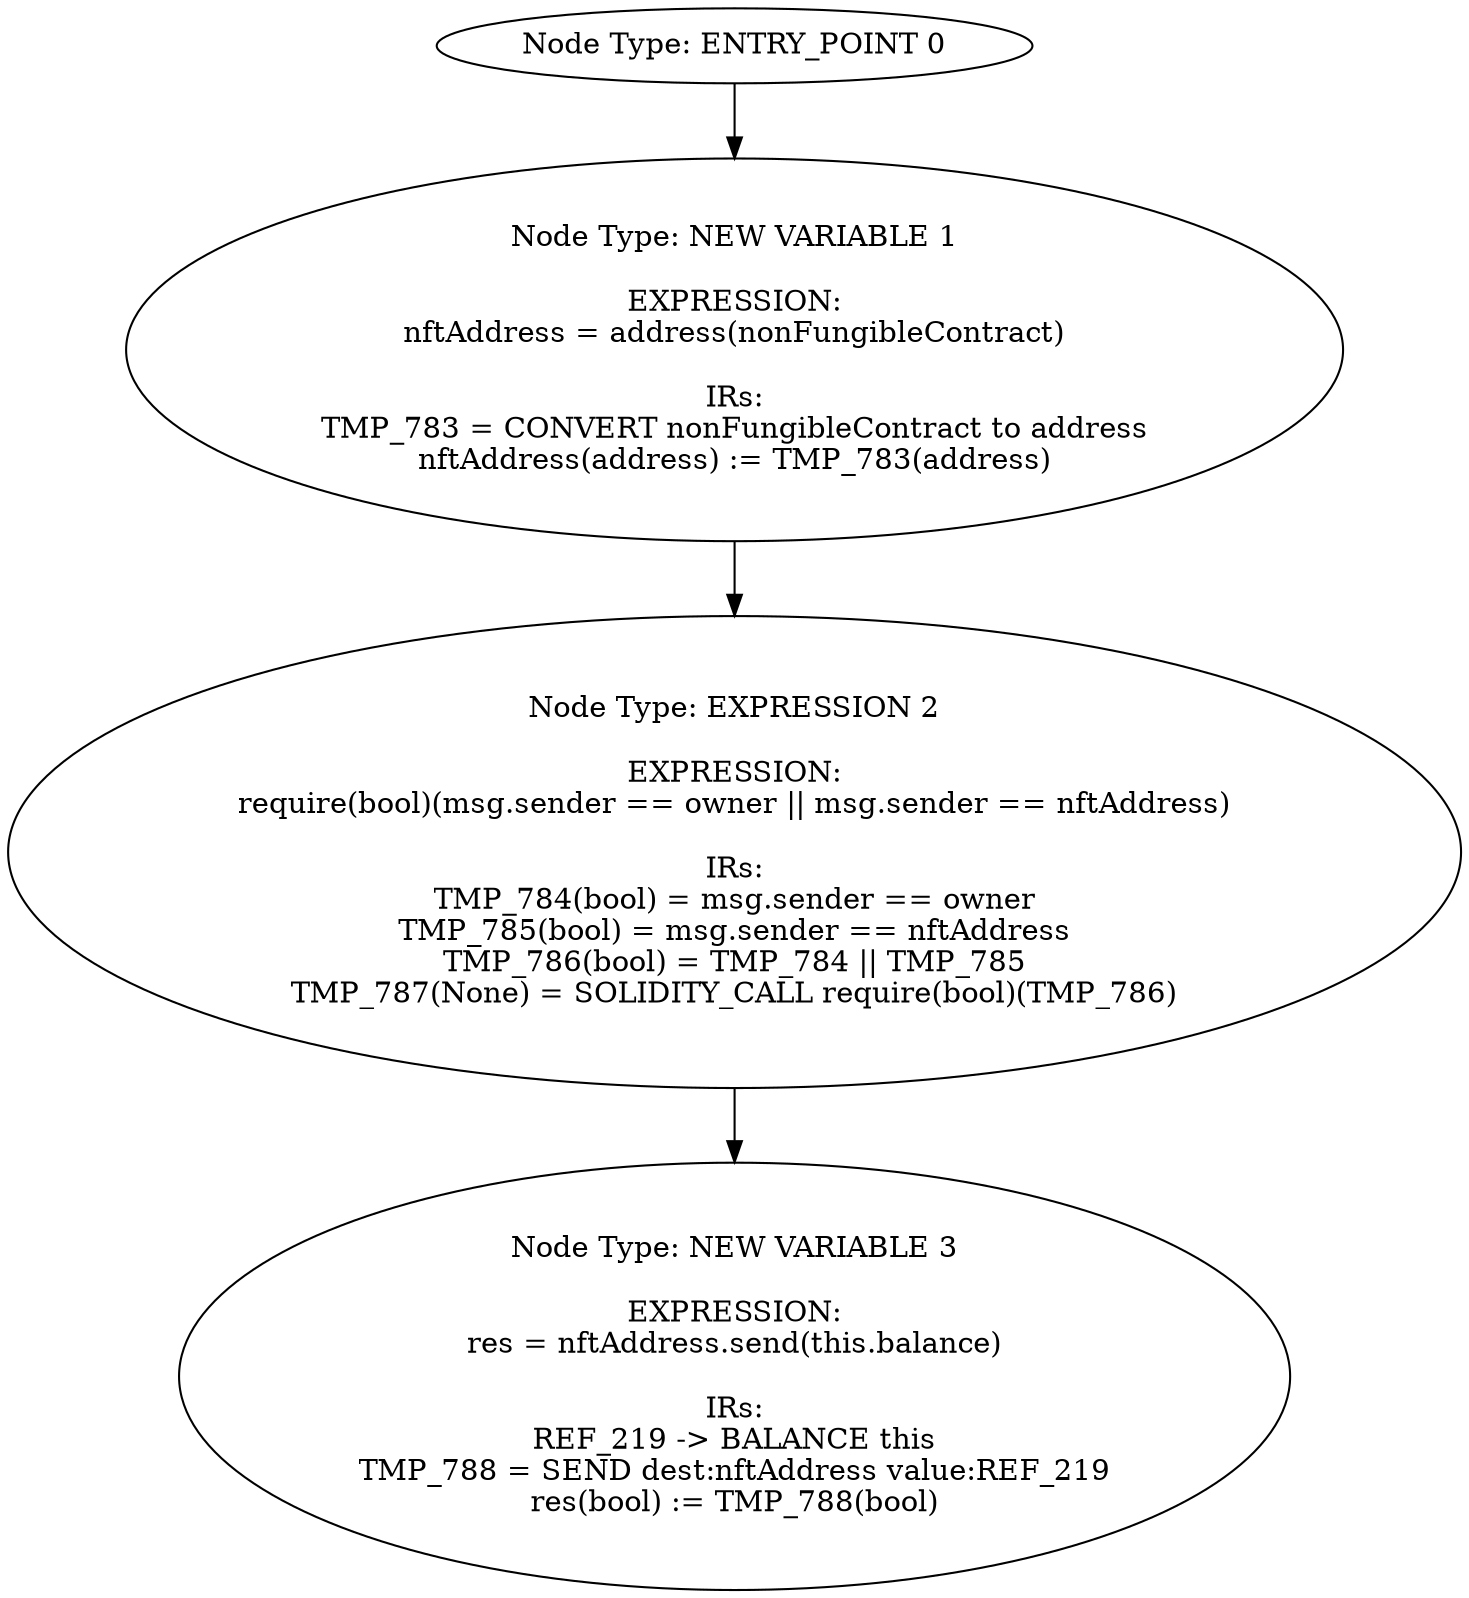 digraph{
0[label="Node Type: ENTRY_POINT 0
"];
0->1;
1[label="Node Type: NEW VARIABLE 1

EXPRESSION:
nftAddress = address(nonFungibleContract)

IRs:
TMP_783 = CONVERT nonFungibleContract to address
nftAddress(address) := TMP_783(address)"];
1->2;
2[label="Node Type: EXPRESSION 2

EXPRESSION:
require(bool)(msg.sender == owner || msg.sender == nftAddress)

IRs:
TMP_784(bool) = msg.sender == owner
TMP_785(bool) = msg.sender == nftAddress
TMP_786(bool) = TMP_784 || TMP_785
TMP_787(None) = SOLIDITY_CALL require(bool)(TMP_786)"];
2->3;
3[label="Node Type: NEW VARIABLE 3

EXPRESSION:
res = nftAddress.send(this.balance)

IRs:
REF_219 -> BALANCE this
TMP_788 = SEND dest:nftAddress value:REF_219
res(bool) := TMP_788(bool)"];
}
